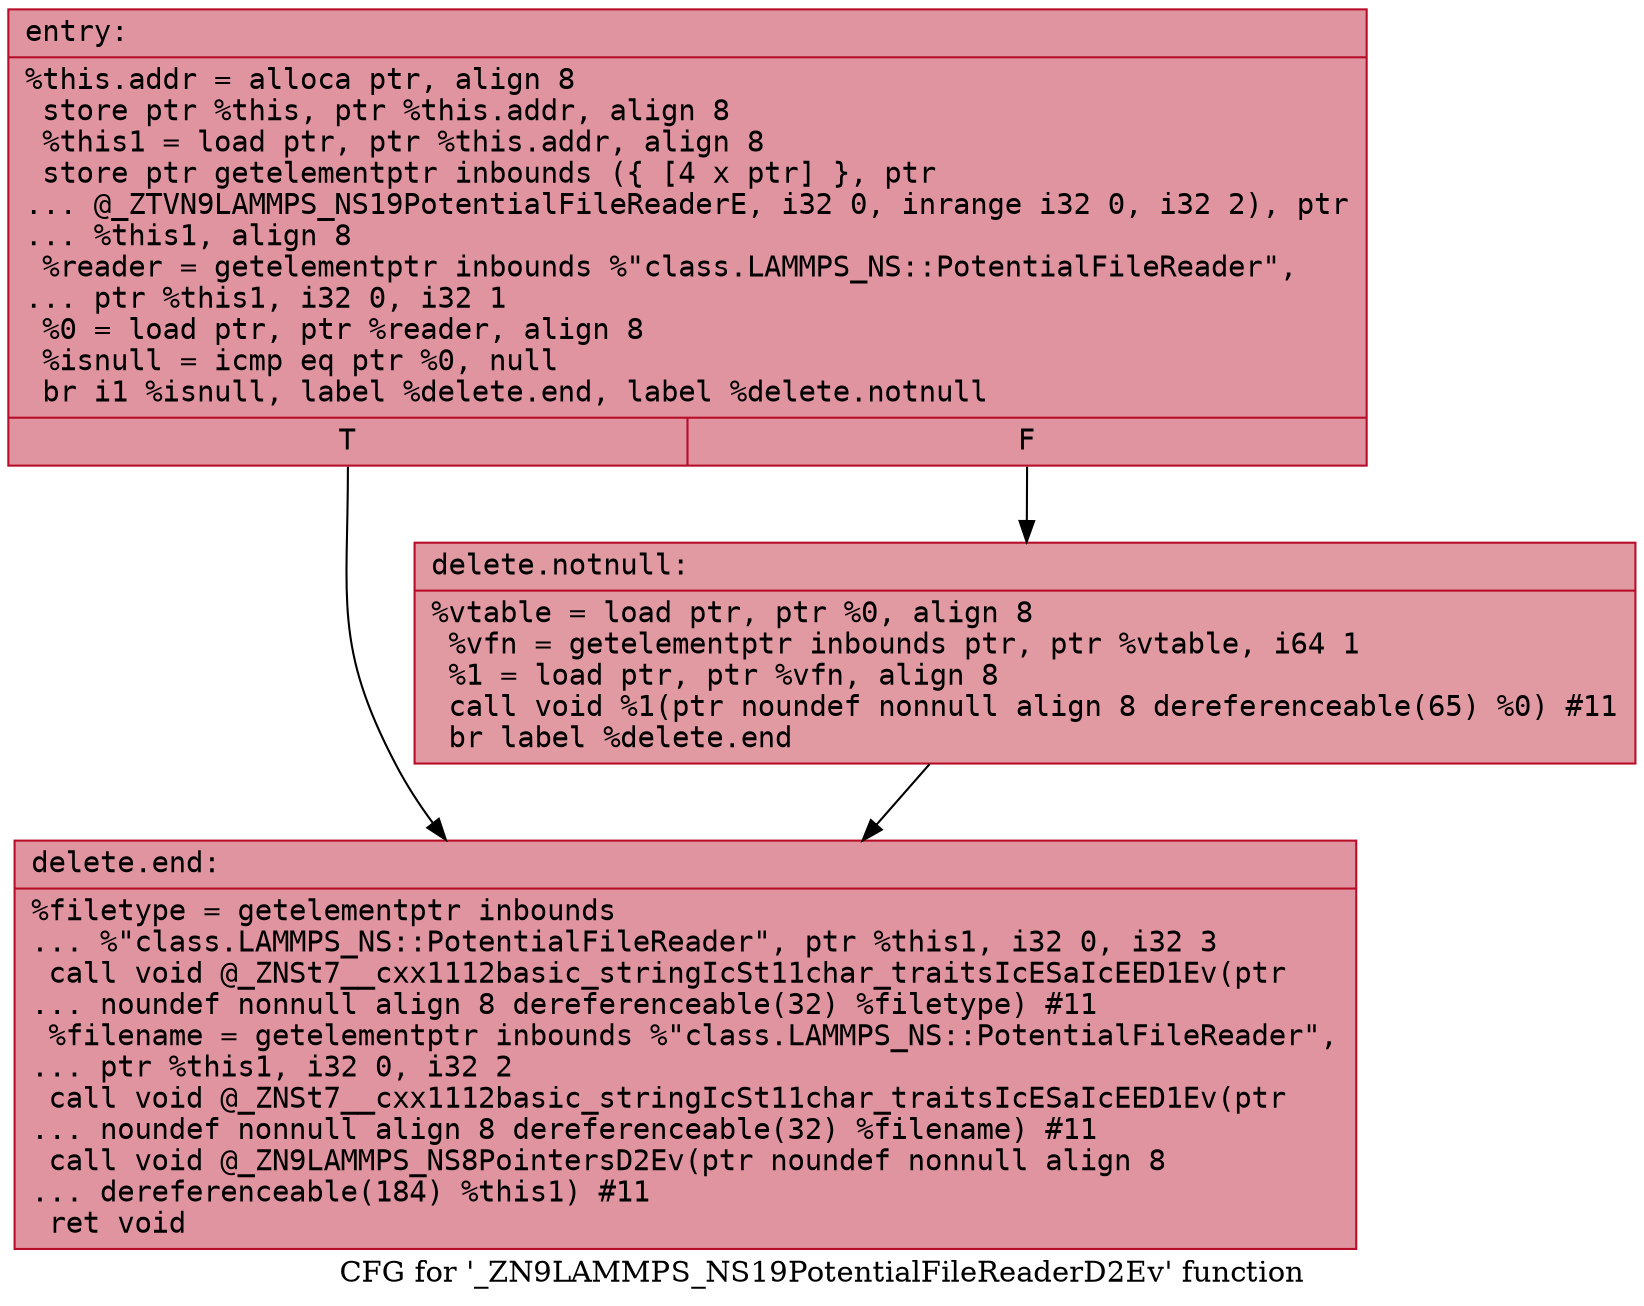 digraph "CFG for '_ZN9LAMMPS_NS19PotentialFileReaderD2Ev' function" {
	label="CFG for '_ZN9LAMMPS_NS19PotentialFileReaderD2Ev' function";

	Node0x55acb5d53e70 [shape=record,color="#b70d28ff", style=filled, fillcolor="#b70d2870" fontname="Courier",label="{entry:\l|  %this.addr = alloca ptr, align 8\l  store ptr %this, ptr %this.addr, align 8\l  %this1 = load ptr, ptr %this.addr, align 8\l  store ptr getelementptr inbounds (\{ [4 x ptr] \}, ptr\l... @_ZTVN9LAMMPS_NS19PotentialFileReaderE, i32 0, inrange i32 0, i32 2), ptr\l... %this1, align 8\l  %reader = getelementptr inbounds %\"class.LAMMPS_NS::PotentialFileReader\",\l... ptr %this1, i32 0, i32 1\l  %0 = load ptr, ptr %reader, align 8\l  %isnull = icmp eq ptr %0, null\l  br i1 %isnull, label %delete.end, label %delete.notnull\l|{<s0>T|<s1>F}}"];
	Node0x55acb5d53e70:s0 -> Node0x55acb5d542f0[tooltip="entry -> delete.end\nProbability 37.50%" ];
	Node0x55acb5d53e70:s1 -> Node0x55acb5d54340[tooltip="entry -> delete.notnull\nProbability 62.50%" ];
	Node0x55acb5d54340 [shape=record,color="#b70d28ff", style=filled, fillcolor="#bb1b2c70" fontname="Courier",label="{delete.notnull:\l|  %vtable = load ptr, ptr %0, align 8\l  %vfn = getelementptr inbounds ptr, ptr %vtable, i64 1\l  %1 = load ptr, ptr %vfn, align 8\l  call void %1(ptr noundef nonnull align 8 dereferenceable(65) %0) #11\l  br label %delete.end\l}"];
	Node0x55acb5d54340 -> Node0x55acb5d542f0[tooltip="delete.notnull -> delete.end\nProbability 100.00%" ];
	Node0x55acb5d542f0 [shape=record,color="#b70d28ff", style=filled, fillcolor="#b70d2870" fontname="Courier",label="{delete.end:\l|  %filetype = getelementptr inbounds\l... %\"class.LAMMPS_NS::PotentialFileReader\", ptr %this1, i32 0, i32 3\l  call void @_ZNSt7__cxx1112basic_stringIcSt11char_traitsIcESaIcEED1Ev(ptr\l... noundef nonnull align 8 dereferenceable(32) %filetype) #11\l  %filename = getelementptr inbounds %\"class.LAMMPS_NS::PotentialFileReader\",\l... ptr %this1, i32 0, i32 2\l  call void @_ZNSt7__cxx1112basic_stringIcSt11char_traitsIcESaIcEED1Ev(ptr\l... noundef nonnull align 8 dereferenceable(32) %filename) #11\l  call void @_ZN9LAMMPS_NS8PointersD2Ev(ptr noundef nonnull align 8\l... dereferenceable(184) %this1) #11\l  ret void\l}"];
}
